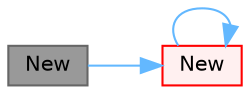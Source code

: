 digraph "New"
{
 // LATEX_PDF_SIZE
  bgcolor="transparent";
  edge [fontname=Helvetica,fontsize=10,labelfontname=Helvetica,labelfontsize=10];
  node [fontname=Helvetica,fontsize=10,shape=box,height=0.2,width=0.4];
  rankdir="LR";
  Node1 [id="Node000001",label="New",height=0.2,width=0.4,color="gray40", fillcolor="grey60", style="filled", fontcolor="black",tooltip=" "];
  Node1 -> Node2 [id="edge1_Node000001_Node000002",color="steelblue1",style="solid",tooltip=" "];
  Node2 [id="Node000002",label="New",height=0.2,width=0.4,color="red", fillcolor="#FFF0F0", style="filled",URL="$structFoam_1_1reuseTmp.html#a9cc5ae7b0009f8670b19b4c4275454d9",tooltip=" "];
  Node2 -> Node2 [id="edge2_Node000002_Node000002",color="steelblue1",style="solid",tooltip=" "];
}
